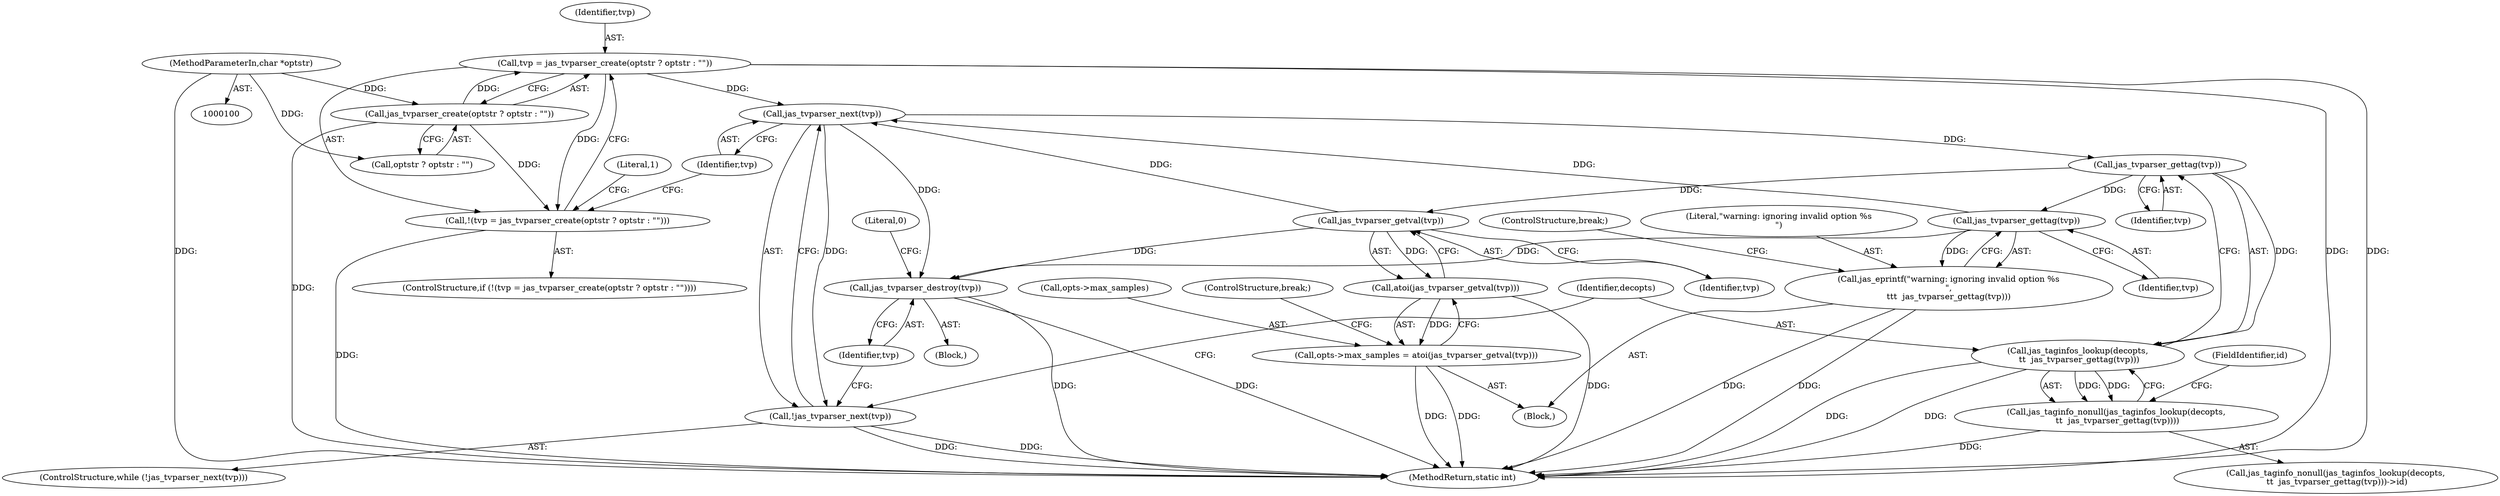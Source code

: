 digraph "0_jasper_d42b2388f7f8e0332c846675133acea151fc557a_39@API" {
"1000114" [label="(Call,tvp = jas_tvparser_create(optstr ? optstr : \"\"))"];
"1000116" [label="(Call,jas_tvparser_create(optstr ? optstr : \"\"))"];
"1000101" [label="(MethodParameterIn,char *optstr)"];
"1000113" [label="(Call,!(tvp = jas_tvparser_create(optstr ? optstr : \"\")))"];
"1000127" [label="(Call,jas_tvparser_next(tvp))"];
"1000126" [label="(Call,!jas_tvparser_next(tvp))"];
"1000135" [label="(Call,jas_tvparser_gettag(tvp))"];
"1000133" [label="(Call,jas_taginfos_lookup(decopts,\n \t\t  jas_tvparser_gettag(tvp)))"];
"1000132" [label="(Call,jas_taginfo_nonull(jas_taginfos_lookup(decopts,\n \t\t  jas_tvparser_gettag(tvp))))"];
"1000145" [label="(Call,jas_tvparser_getval(tvp))"];
"1000144" [label="(Call,atoi(jas_tvparser_getval(tvp)))"];
"1000140" [label="(Call,opts->max_samples = atoi(jas_tvparser_getval(tvp)))"];
"1000154" [label="(Call,jas_tvparser_destroy(tvp))"];
"1000151" [label="(Call,jas_tvparser_gettag(tvp))"];
"1000149" [label="(Call,jas_eprintf(\"warning: ignoring invalid option %s\n\",\n\t\t\t  jas_tvparser_gettag(tvp)))"];
"1000136" [label="(Identifier,tvp)"];
"1000150" [label="(Literal,\"warning: ignoring invalid option %s\n\")"];
"1000113" [label="(Call,!(tvp = jas_tvparser_create(optstr ? optstr : \"\")))"];
"1000101" [label="(MethodParameterIn,char *optstr)"];
"1000116" [label="(Call,jas_tvparser_create(optstr ? optstr : \"\"))"];
"1000126" [label="(Call,!jas_tvparser_next(tvp))"];
"1000145" [label="(Call,jas_tvparser_getval(tvp))"];
"1000153" [label="(ControlStructure,break;)"];
"1000135" [label="(Call,jas_tvparser_gettag(tvp))"];
"1000124" [label="(Literal,1)"];
"1000133" [label="(Call,jas_taginfos_lookup(decopts,\n \t\t  jas_tvparser_gettag(tvp)))"];
"1000154" [label="(Call,jas_tvparser_destroy(tvp))"];
"1000103" [label="(Block,)"];
"1000158" [label="(MethodReturn,static int)"];
"1000134" [label="(Identifier,decopts)"];
"1000138" [label="(Block,)"];
"1000155" [label="(Identifier,tvp)"];
"1000127" [label="(Call,jas_tvparser_next(tvp))"];
"1000147" [label="(ControlStructure,break;)"];
"1000151" [label="(Call,jas_tvparser_gettag(tvp))"];
"1000131" [label="(Call,jas_taginfo_nonull(jas_taginfos_lookup(decopts,\n \t\t  jas_tvparser_gettag(tvp)))->id)"];
"1000117" [label="(Call,optstr ? optstr : \"\")"];
"1000146" [label="(Identifier,tvp)"];
"1000128" [label="(Identifier,tvp)"];
"1000157" [label="(Literal,0)"];
"1000140" [label="(Call,opts->max_samples = atoi(jas_tvparser_getval(tvp)))"];
"1000125" [label="(ControlStructure,while (!jas_tvparser_next(tvp)))"];
"1000149" [label="(Call,jas_eprintf(\"warning: ignoring invalid option %s\n\",\n\t\t\t  jas_tvparser_gettag(tvp)))"];
"1000137" [label="(FieldIdentifier,id)"];
"1000114" [label="(Call,tvp = jas_tvparser_create(optstr ? optstr : \"\"))"];
"1000132" [label="(Call,jas_taginfo_nonull(jas_taginfos_lookup(decopts,\n \t\t  jas_tvparser_gettag(tvp))))"];
"1000112" [label="(ControlStructure,if (!(tvp = jas_tvparser_create(optstr ? optstr : \"\"))))"];
"1000115" [label="(Identifier,tvp)"];
"1000144" [label="(Call,atoi(jas_tvparser_getval(tvp)))"];
"1000141" [label="(Call,opts->max_samples)"];
"1000152" [label="(Identifier,tvp)"];
"1000114" -> "1000113"  [label="AST: "];
"1000114" -> "1000116"  [label="CFG: "];
"1000115" -> "1000114"  [label="AST: "];
"1000116" -> "1000114"  [label="AST: "];
"1000113" -> "1000114"  [label="CFG: "];
"1000114" -> "1000158"  [label="DDG: "];
"1000114" -> "1000158"  [label="DDG: "];
"1000114" -> "1000113"  [label="DDG: "];
"1000116" -> "1000114"  [label="DDG: "];
"1000114" -> "1000127"  [label="DDG: "];
"1000116" -> "1000117"  [label="CFG: "];
"1000117" -> "1000116"  [label="AST: "];
"1000116" -> "1000158"  [label="DDG: "];
"1000116" -> "1000113"  [label="DDG: "];
"1000101" -> "1000116"  [label="DDG: "];
"1000101" -> "1000100"  [label="AST: "];
"1000101" -> "1000158"  [label="DDG: "];
"1000101" -> "1000117"  [label="DDG: "];
"1000113" -> "1000112"  [label="AST: "];
"1000124" -> "1000113"  [label="CFG: "];
"1000128" -> "1000113"  [label="CFG: "];
"1000113" -> "1000158"  [label="DDG: "];
"1000127" -> "1000126"  [label="AST: "];
"1000127" -> "1000128"  [label="CFG: "];
"1000128" -> "1000127"  [label="AST: "];
"1000126" -> "1000127"  [label="CFG: "];
"1000127" -> "1000126"  [label="DDG: "];
"1000151" -> "1000127"  [label="DDG: "];
"1000145" -> "1000127"  [label="DDG: "];
"1000127" -> "1000135"  [label="DDG: "];
"1000127" -> "1000154"  [label="DDG: "];
"1000126" -> "1000125"  [label="AST: "];
"1000134" -> "1000126"  [label="CFG: "];
"1000155" -> "1000126"  [label="CFG: "];
"1000126" -> "1000158"  [label="DDG: "];
"1000126" -> "1000158"  [label="DDG: "];
"1000135" -> "1000133"  [label="AST: "];
"1000135" -> "1000136"  [label="CFG: "];
"1000136" -> "1000135"  [label="AST: "];
"1000133" -> "1000135"  [label="CFG: "];
"1000135" -> "1000133"  [label="DDG: "];
"1000135" -> "1000145"  [label="DDG: "];
"1000135" -> "1000151"  [label="DDG: "];
"1000133" -> "1000132"  [label="AST: "];
"1000134" -> "1000133"  [label="AST: "];
"1000132" -> "1000133"  [label="CFG: "];
"1000133" -> "1000158"  [label="DDG: "];
"1000133" -> "1000158"  [label="DDG: "];
"1000133" -> "1000132"  [label="DDG: "];
"1000133" -> "1000132"  [label="DDG: "];
"1000132" -> "1000131"  [label="AST: "];
"1000137" -> "1000132"  [label="CFG: "];
"1000132" -> "1000158"  [label="DDG: "];
"1000145" -> "1000144"  [label="AST: "];
"1000145" -> "1000146"  [label="CFG: "];
"1000146" -> "1000145"  [label="AST: "];
"1000144" -> "1000145"  [label="CFG: "];
"1000145" -> "1000144"  [label="DDG: "];
"1000145" -> "1000154"  [label="DDG: "];
"1000144" -> "1000140"  [label="AST: "];
"1000140" -> "1000144"  [label="CFG: "];
"1000144" -> "1000158"  [label="DDG: "];
"1000144" -> "1000140"  [label="DDG: "];
"1000140" -> "1000138"  [label="AST: "];
"1000141" -> "1000140"  [label="AST: "];
"1000147" -> "1000140"  [label="CFG: "];
"1000140" -> "1000158"  [label="DDG: "];
"1000140" -> "1000158"  [label="DDG: "];
"1000154" -> "1000103"  [label="AST: "];
"1000154" -> "1000155"  [label="CFG: "];
"1000155" -> "1000154"  [label="AST: "];
"1000157" -> "1000154"  [label="CFG: "];
"1000154" -> "1000158"  [label="DDG: "];
"1000154" -> "1000158"  [label="DDG: "];
"1000151" -> "1000154"  [label="DDG: "];
"1000151" -> "1000149"  [label="AST: "];
"1000151" -> "1000152"  [label="CFG: "];
"1000152" -> "1000151"  [label="AST: "];
"1000149" -> "1000151"  [label="CFG: "];
"1000151" -> "1000149"  [label="DDG: "];
"1000149" -> "1000138"  [label="AST: "];
"1000150" -> "1000149"  [label="AST: "];
"1000153" -> "1000149"  [label="CFG: "];
"1000149" -> "1000158"  [label="DDG: "];
"1000149" -> "1000158"  [label="DDG: "];
}
